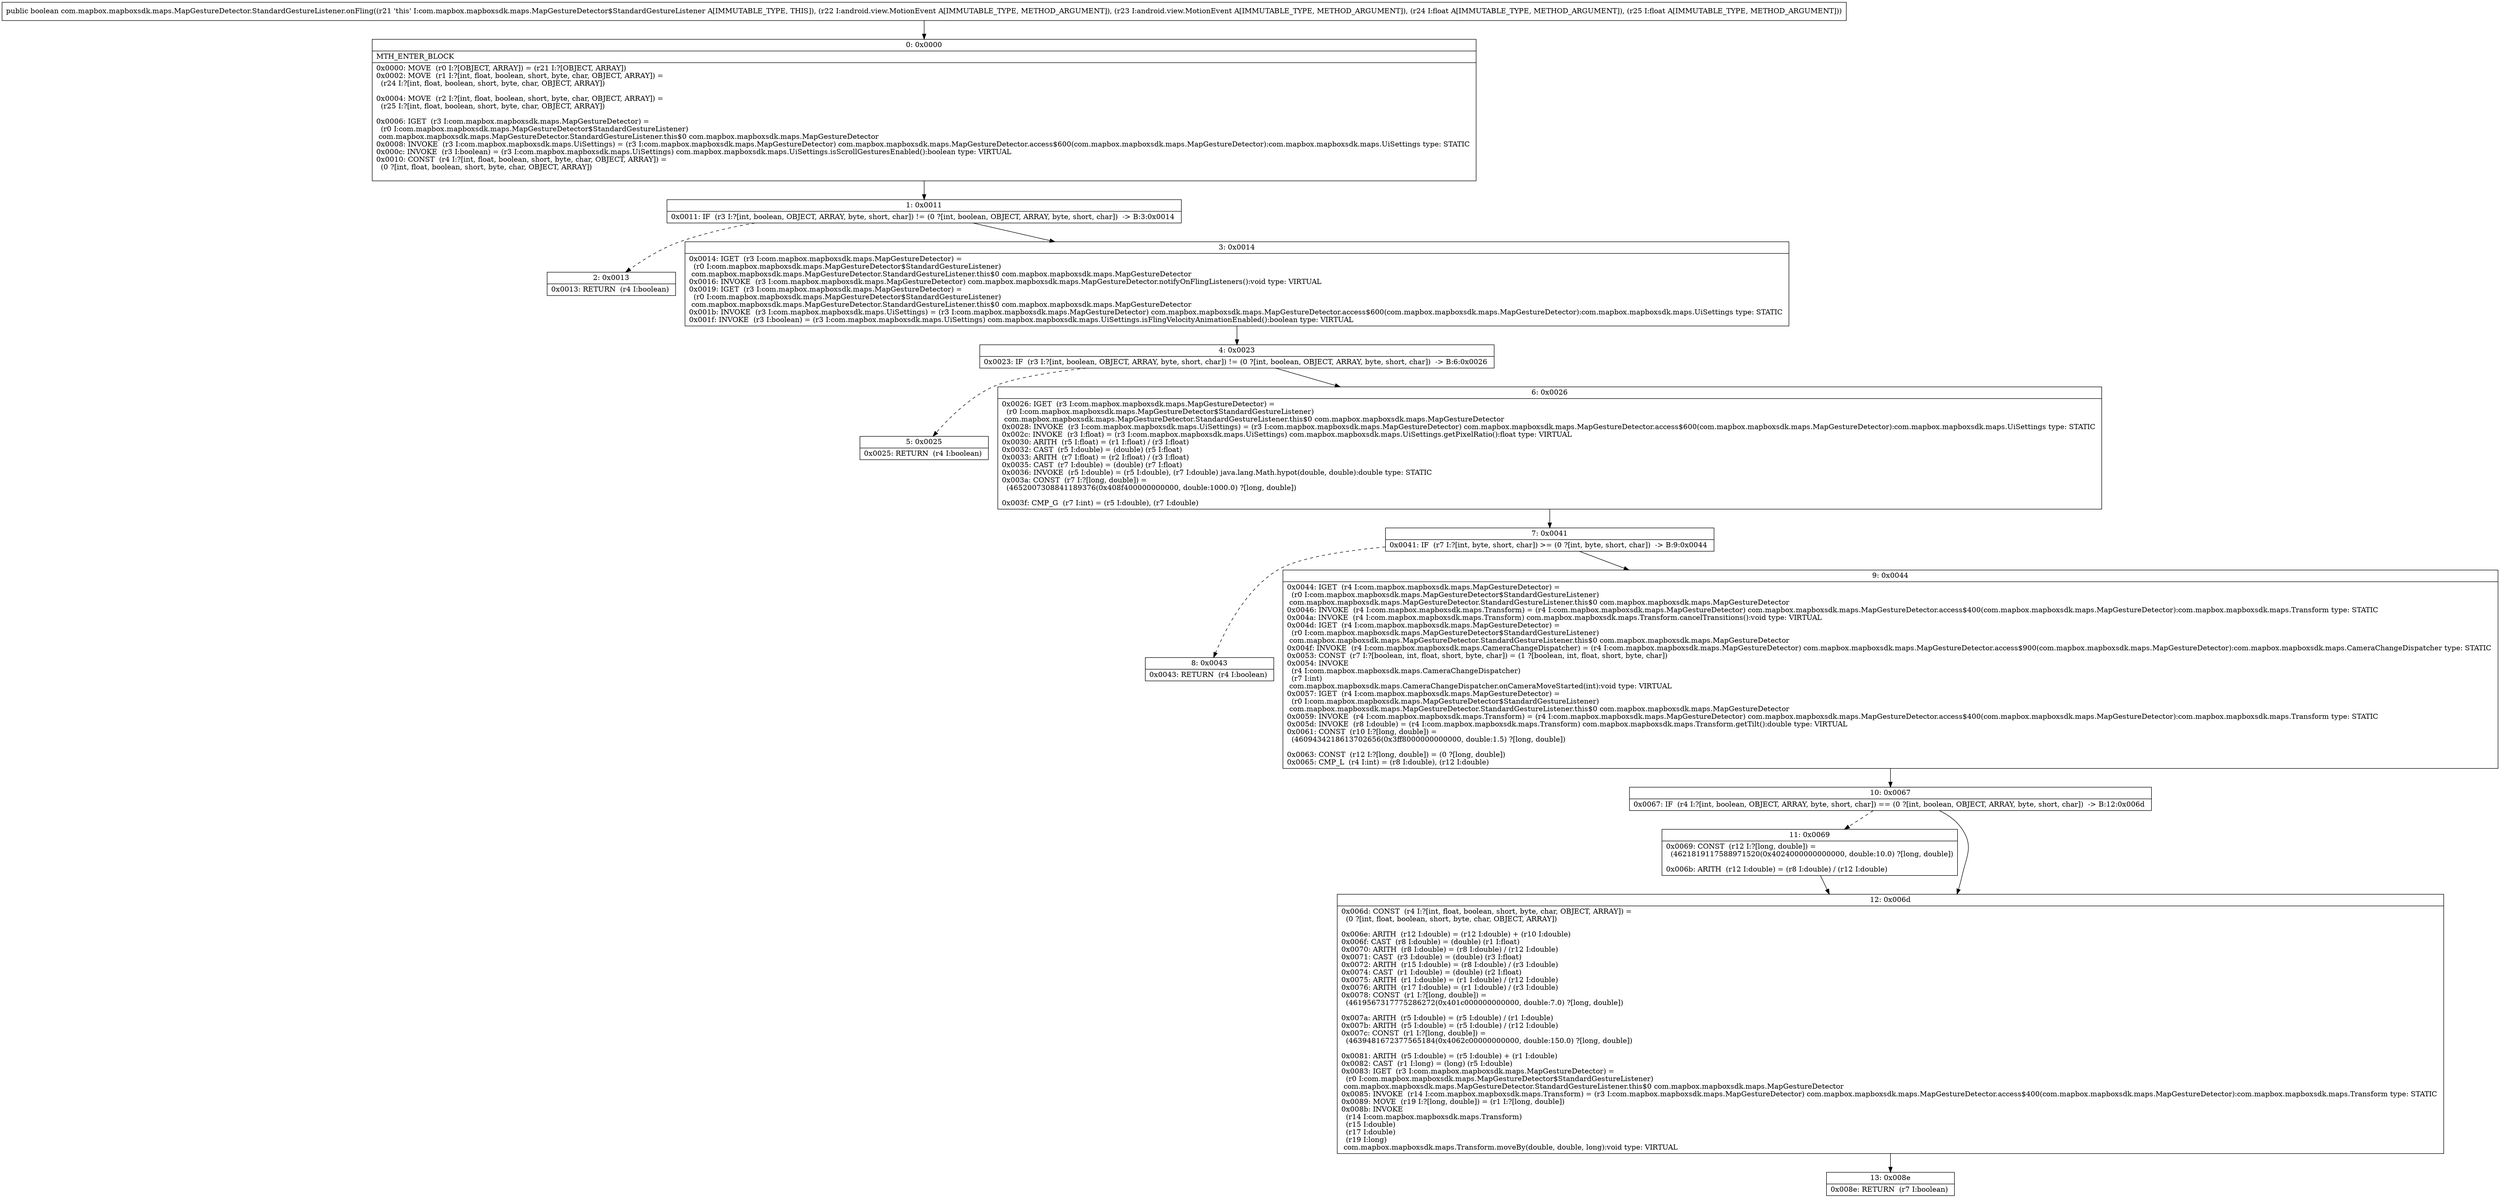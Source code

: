 digraph "CFG forcom.mapbox.mapboxsdk.maps.MapGestureDetector.StandardGestureListener.onFling(Landroid\/view\/MotionEvent;Landroid\/view\/MotionEvent;FF)Z" {
Node_0 [shape=record,label="{0\:\ 0x0000|MTH_ENTER_BLOCK\l|0x0000: MOVE  (r0 I:?[OBJECT, ARRAY]) = (r21 I:?[OBJECT, ARRAY]) \l0x0002: MOVE  (r1 I:?[int, float, boolean, short, byte, char, OBJECT, ARRAY]) = \l  (r24 I:?[int, float, boolean, short, byte, char, OBJECT, ARRAY])\l \l0x0004: MOVE  (r2 I:?[int, float, boolean, short, byte, char, OBJECT, ARRAY]) = \l  (r25 I:?[int, float, boolean, short, byte, char, OBJECT, ARRAY])\l \l0x0006: IGET  (r3 I:com.mapbox.mapboxsdk.maps.MapGestureDetector) = \l  (r0 I:com.mapbox.mapboxsdk.maps.MapGestureDetector$StandardGestureListener)\l com.mapbox.mapboxsdk.maps.MapGestureDetector.StandardGestureListener.this$0 com.mapbox.mapboxsdk.maps.MapGestureDetector \l0x0008: INVOKE  (r3 I:com.mapbox.mapboxsdk.maps.UiSettings) = (r3 I:com.mapbox.mapboxsdk.maps.MapGestureDetector) com.mapbox.mapboxsdk.maps.MapGestureDetector.access$600(com.mapbox.mapboxsdk.maps.MapGestureDetector):com.mapbox.mapboxsdk.maps.UiSettings type: STATIC \l0x000c: INVOKE  (r3 I:boolean) = (r3 I:com.mapbox.mapboxsdk.maps.UiSettings) com.mapbox.mapboxsdk.maps.UiSettings.isScrollGesturesEnabled():boolean type: VIRTUAL \l0x0010: CONST  (r4 I:?[int, float, boolean, short, byte, char, OBJECT, ARRAY]) = \l  (0 ?[int, float, boolean, short, byte, char, OBJECT, ARRAY])\l \l}"];
Node_1 [shape=record,label="{1\:\ 0x0011|0x0011: IF  (r3 I:?[int, boolean, OBJECT, ARRAY, byte, short, char]) != (0 ?[int, boolean, OBJECT, ARRAY, byte, short, char])  \-\> B:3:0x0014 \l}"];
Node_2 [shape=record,label="{2\:\ 0x0013|0x0013: RETURN  (r4 I:boolean) \l}"];
Node_3 [shape=record,label="{3\:\ 0x0014|0x0014: IGET  (r3 I:com.mapbox.mapboxsdk.maps.MapGestureDetector) = \l  (r0 I:com.mapbox.mapboxsdk.maps.MapGestureDetector$StandardGestureListener)\l com.mapbox.mapboxsdk.maps.MapGestureDetector.StandardGestureListener.this$0 com.mapbox.mapboxsdk.maps.MapGestureDetector \l0x0016: INVOKE  (r3 I:com.mapbox.mapboxsdk.maps.MapGestureDetector) com.mapbox.mapboxsdk.maps.MapGestureDetector.notifyOnFlingListeners():void type: VIRTUAL \l0x0019: IGET  (r3 I:com.mapbox.mapboxsdk.maps.MapGestureDetector) = \l  (r0 I:com.mapbox.mapboxsdk.maps.MapGestureDetector$StandardGestureListener)\l com.mapbox.mapboxsdk.maps.MapGestureDetector.StandardGestureListener.this$0 com.mapbox.mapboxsdk.maps.MapGestureDetector \l0x001b: INVOKE  (r3 I:com.mapbox.mapboxsdk.maps.UiSettings) = (r3 I:com.mapbox.mapboxsdk.maps.MapGestureDetector) com.mapbox.mapboxsdk.maps.MapGestureDetector.access$600(com.mapbox.mapboxsdk.maps.MapGestureDetector):com.mapbox.mapboxsdk.maps.UiSettings type: STATIC \l0x001f: INVOKE  (r3 I:boolean) = (r3 I:com.mapbox.mapboxsdk.maps.UiSettings) com.mapbox.mapboxsdk.maps.UiSettings.isFlingVelocityAnimationEnabled():boolean type: VIRTUAL \l}"];
Node_4 [shape=record,label="{4\:\ 0x0023|0x0023: IF  (r3 I:?[int, boolean, OBJECT, ARRAY, byte, short, char]) != (0 ?[int, boolean, OBJECT, ARRAY, byte, short, char])  \-\> B:6:0x0026 \l}"];
Node_5 [shape=record,label="{5\:\ 0x0025|0x0025: RETURN  (r4 I:boolean) \l}"];
Node_6 [shape=record,label="{6\:\ 0x0026|0x0026: IGET  (r3 I:com.mapbox.mapboxsdk.maps.MapGestureDetector) = \l  (r0 I:com.mapbox.mapboxsdk.maps.MapGestureDetector$StandardGestureListener)\l com.mapbox.mapboxsdk.maps.MapGestureDetector.StandardGestureListener.this$0 com.mapbox.mapboxsdk.maps.MapGestureDetector \l0x0028: INVOKE  (r3 I:com.mapbox.mapboxsdk.maps.UiSettings) = (r3 I:com.mapbox.mapboxsdk.maps.MapGestureDetector) com.mapbox.mapboxsdk.maps.MapGestureDetector.access$600(com.mapbox.mapboxsdk.maps.MapGestureDetector):com.mapbox.mapboxsdk.maps.UiSettings type: STATIC \l0x002c: INVOKE  (r3 I:float) = (r3 I:com.mapbox.mapboxsdk.maps.UiSettings) com.mapbox.mapboxsdk.maps.UiSettings.getPixelRatio():float type: VIRTUAL \l0x0030: ARITH  (r5 I:float) = (r1 I:float) \/ (r3 I:float) \l0x0032: CAST  (r5 I:double) = (double) (r5 I:float) \l0x0033: ARITH  (r7 I:float) = (r2 I:float) \/ (r3 I:float) \l0x0035: CAST  (r7 I:double) = (double) (r7 I:float) \l0x0036: INVOKE  (r5 I:double) = (r5 I:double), (r7 I:double) java.lang.Math.hypot(double, double):double type: STATIC \l0x003a: CONST  (r7 I:?[long, double]) = \l  (4652007308841189376(0x408f400000000000, double:1000.0) ?[long, double])\l \l0x003f: CMP_G  (r7 I:int) = (r5 I:double), (r7 I:double) \l}"];
Node_7 [shape=record,label="{7\:\ 0x0041|0x0041: IF  (r7 I:?[int, byte, short, char]) \>= (0 ?[int, byte, short, char])  \-\> B:9:0x0044 \l}"];
Node_8 [shape=record,label="{8\:\ 0x0043|0x0043: RETURN  (r4 I:boolean) \l}"];
Node_9 [shape=record,label="{9\:\ 0x0044|0x0044: IGET  (r4 I:com.mapbox.mapboxsdk.maps.MapGestureDetector) = \l  (r0 I:com.mapbox.mapboxsdk.maps.MapGestureDetector$StandardGestureListener)\l com.mapbox.mapboxsdk.maps.MapGestureDetector.StandardGestureListener.this$0 com.mapbox.mapboxsdk.maps.MapGestureDetector \l0x0046: INVOKE  (r4 I:com.mapbox.mapboxsdk.maps.Transform) = (r4 I:com.mapbox.mapboxsdk.maps.MapGestureDetector) com.mapbox.mapboxsdk.maps.MapGestureDetector.access$400(com.mapbox.mapboxsdk.maps.MapGestureDetector):com.mapbox.mapboxsdk.maps.Transform type: STATIC \l0x004a: INVOKE  (r4 I:com.mapbox.mapboxsdk.maps.Transform) com.mapbox.mapboxsdk.maps.Transform.cancelTransitions():void type: VIRTUAL \l0x004d: IGET  (r4 I:com.mapbox.mapboxsdk.maps.MapGestureDetector) = \l  (r0 I:com.mapbox.mapboxsdk.maps.MapGestureDetector$StandardGestureListener)\l com.mapbox.mapboxsdk.maps.MapGestureDetector.StandardGestureListener.this$0 com.mapbox.mapboxsdk.maps.MapGestureDetector \l0x004f: INVOKE  (r4 I:com.mapbox.mapboxsdk.maps.CameraChangeDispatcher) = (r4 I:com.mapbox.mapboxsdk.maps.MapGestureDetector) com.mapbox.mapboxsdk.maps.MapGestureDetector.access$900(com.mapbox.mapboxsdk.maps.MapGestureDetector):com.mapbox.mapboxsdk.maps.CameraChangeDispatcher type: STATIC \l0x0053: CONST  (r7 I:?[boolean, int, float, short, byte, char]) = (1 ?[boolean, int, float, short, byte, char]) \l0x0054: INVOKE  \l  (r4 I:com.mapbox.mapboxsdk.maps.CameraChangeDispatcher)\l  (r7 I:int)\l com.mapbox.mapboxsdk.maps.CameraChangeDispatcher.onCameraMoveStarted(int):void type: VIRTUAL \l0x0057: IGET  (r4 I:com.mapbox.mapboxsdk.maps.MapGestureDetector) = \l  (r0 I:com.mapbox.mapboxsdk.maps.MapGestureDetector$StandardGestureListener)\l com.mapbox.mapboxsdk.maps.MapGestureDetector.StandardGestureListener.this$0 com.mapbox.mapboxsdk.maps.MapGestureDetector \l0x0059: INVOKE  (r4 I:com.mapbox.mapboxsdk.maps.Transform) = (r4 I:com.mapbox.mapboxsdk.maps.MapGestureDetector) com.mapbox.mapboxsdk.maps.MapGestureDetector.access$400(com.mapbox.mapboxsdk.maps.MapGestureDetector):com.mapbox.mapboxsdk.maps.Transform type: STATIC \l0x005d: INVOKE  (r8 I:double) = (r4 I:com.mapbox.mapboxsdk.maps.Transform) com.mapbox.mapboxsdk.maps.Transform.getTilt():double type: VIRTUAL \l0x0061: CONST  (r10 I:?[long, double]) = \l  (4609434218613702656(0x3ff8000000000000, double:1.5) ?[long, double])\l \l0x0063: CONST  (r12 I:?[long, double]) = (0 ?[long, double]) \l0x0065: CMP_L  (r4 I:int) = (r8 I:double), (r12 I:double) \l}"];
Node_10 [shape=record,label="{10\:\ 0x0067|0x0067: IF  (r4 I:?[int, boolean, OBJECT, ARRAY, byte, short, char]) == (0 ?[int, boolean, OBJECT, ARRAY, byte, short, char])  \-\> B:12:0x006d \l}"];
Node_11 [shape=record,label="{11\:\ 0x0069|0x0069: CONST  (r12 I:?[long, double]) = \l  (4621819117588971520(0x4024000000000000, double:10.0) ?[long, double])\l \l0x006b: ARITH  (r12 I:double) = (r8 I:double) \/ (r12 I:double) \l}"];
Node_12 [shape=record,label="{12\:\ 0x006d|0x006d: CONST  (r4 I:?[int, float, boolean, short, byte, char, OBJECT, ARRAY]) = \l  (0 ?[int, float, boolean, short, byte, char, OBJECT, ARRAY])\l \l0x006e: ARITH  (r12 I:double) = (r12 I:double) + (r10 I:double) \l0x006f: CAST  (r8 I:double) = (double) (r1 I:float) \l0x0070: ARITH  (r8 I:double) = (r8 I:double) \/ (r12 I:double) \l0x0071: CAST  (r3 I:double) = (double) (r3 I:float) \l0x0072: ARITH  (r15 I:double) = (r8 I:double) \/ (r3 I:double) \l0x0074: CAST  (r1 I:double) = (double) (r2 I:float) \l0x0075: ARITH  (r1 I:double) = (r1 I:double) \/ (r12 I:double) \l0x0076: ARITH  (r17 I:double) = (r1 I:double) \/ (r3 I:double) \l0x0078: CONST  (r1 I:?[long, double]) = \l  (4619567317775286272(0x401c000000000000, double:7.0) ?[long, double])\l \l0x007a: ARITH  (r5 I:double) = (r5 I:double) \/ (r1 I:double) \l0x007b: ARITH  (r5 I:double) = (r5 I:double) \/ (r12 I:double) \l0x007c: CONST  (r1 I:?[long, double]) = \l  (4639481672377565184(0x4062c00000000000, double:150.0) ?[long, double])\l \l0x0081: ARITH  (r5 I:double) = (r5 I:double) + (r1 I:double) \l0x0082: CAST  (r1 I:long) = (long) (r5 I:double) \l0x0083: IGET  (r3 I:com.mapbox.mapboxsdk.maps.MapGestureDetector) = \l  (r0 I:com.mapbox.mapboxsdk.maps.MapGestureDetector$StandardGestureListener)\l com.mapbox.mapboxsdk.maps.MapGestureDetector.StandardGestureListener.this$0 com.mapbox.mapboxsdk.maps.MapGestureDetector \l0x0085: INVOKE  (r14 I:com.mapbox.mapboxsdk.maps.Transform) = (r3 I:com.mapbox.mapboxsdk.maps.MapGestureDetector) com.mapbox.mapboxsdk.maps.MapGestureDetector.access$400(com.mapbox.mapboxsdk.maps.MapGestureDetector):com.mapbox.mapboxsdk.maps.Transform type: STATIC \l0x0089: MOVE  (r19 I:?[long, double]) = (r1 I:?[long, double]) \l0x008b: INVOKE  \l  (r14 I:com.mapbox.mapboxsdk.maps.Transform)\l  (r15 I:double)\l  (r17 I:double)\l  (r19 I:long)\l com.mapbox.mapboxsdk.maps.Transform.moveBy(double, double, long):void type: VIRTUAL \l}"];
Node_13 [shape=record,label="{13\:\ 0x008e|0x008e: RETURN  (r7 I:boolean) \l}"];
MethodNode[shape=record,label="{public boolean com.mapbox.mapboxsdk.maps.MapGestureDetector.StandardGestureListener.onFling((r21 'this' I:com.mapbox.mapboxsdk.maps.MapGestureDetector$StandardGestureListener A[IMMUTABLE_TYPE, THIS]), (r22 I:android.view.MotionEvent A[IMMUTABLE_TYPE, METHOD_ARGUMENT]), (r23 I:android.view.MotionEvent A[IMMUTABLE_TYPE, METHOD_ARGUMENT]), (r24 I:float A[IMMUTABLE_TYPE, METHOD_ARGUMENT]), (r25 I:float A[IMMUTABLE_TYPE, METHOD_ARGUMENT])) }"];
MethodNode -> Node_0;
Node_0 -> Node_1;
Node_1 -> Node_2[style=dashed];
Node_1 -> Node_3;
Node_3 -> Node_4;
Node_4 -> Node_5[style=dashed];
Node_4 -> Node_6;
Node_6 -> Node_7;
Node_7 -> Node_8[style=dashed];
Node_7 -> Node_9;
Node_9 -> Node_10;
Node_10 -> Node_11[style=dashed];
Node_10 -> Node_12;
Node_11 -> Node_12;
Node_12 -> Node_13;
}

